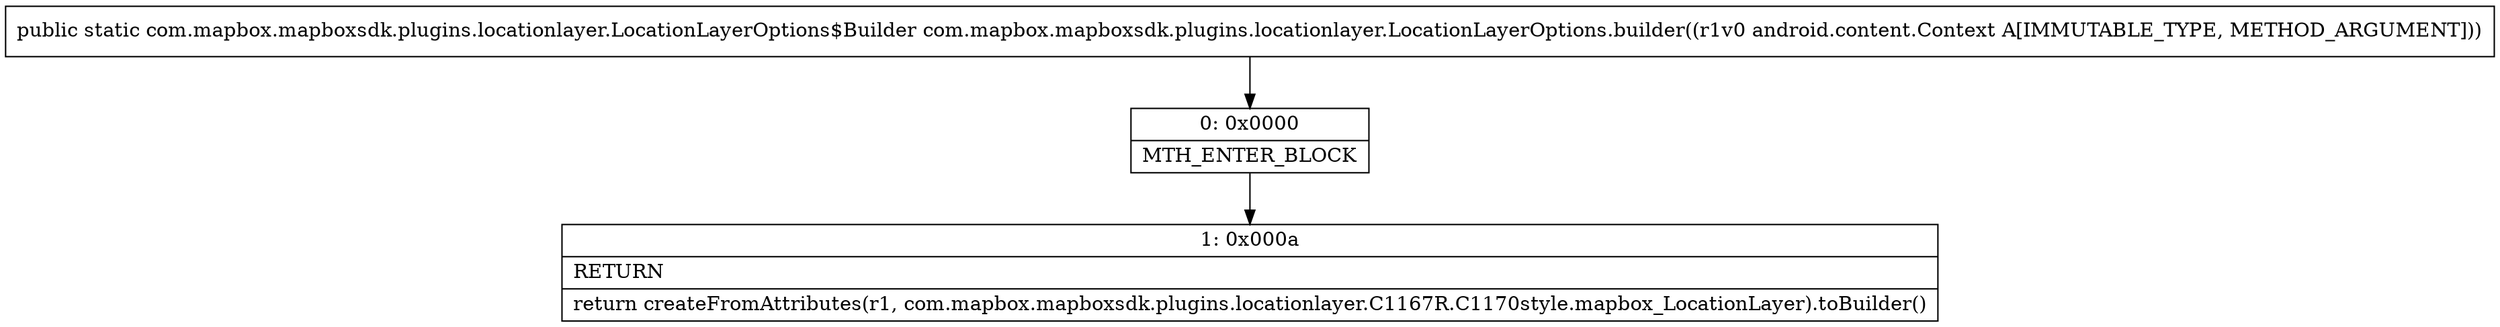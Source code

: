 digraph "CFG forcom.mapbox.mapboxsdk.plugins.locationlayer.LocationLayerOptions.builder(Landroid\/content\/Context;)Lcom\/mapbox\/mapboxsdk\/plugins\/locationlayer\/LocationLayerOptions$Builder;" {
Node_0 [shape=record,label="{0\:\ 0x0000|MTH_ENTER_BLOCK\l}"];
Node_1 [shape=record,label="{1\:\ 0x000a|RETURN\l|return createFromAttributes(r1, com.mapbox.mapboxsdk.plugins.locationlayer.C1167R.C1170style.mapbox_LocationLayer).toBuilder()\l}"];
MethodNode[shape=record,label="{public static com.mapbox.mapboxsdk.plugins.locationlayer.LocationLayerOptions$Builder com.mapbox.mapboxsdk.plugins.locationlayer.LocationLayerOptions.builder((r1v0 android.content.Context A[IMMUTABLE_TYPE, METHOD_ARGUMENT])) }"];
MethodNode -> Node_0;
Node_0 -> Node_1;
}

